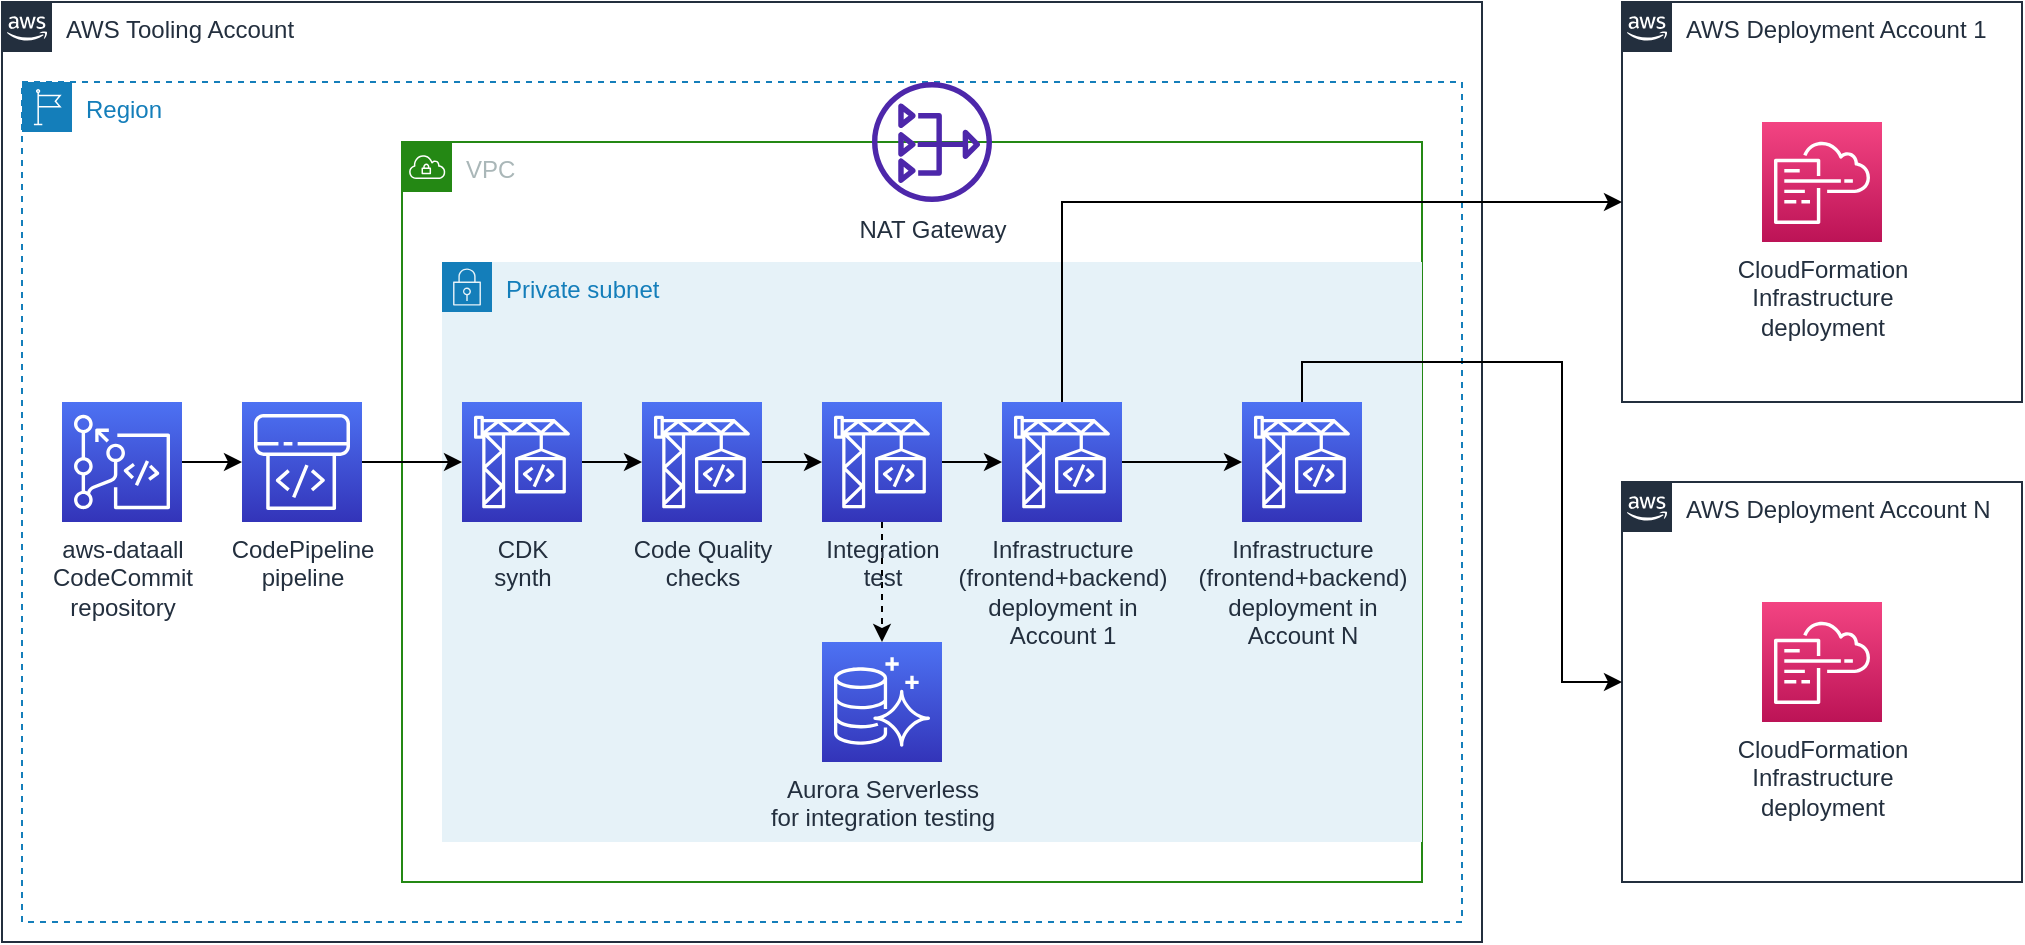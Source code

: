 <mxfile version="17.4.2" type="device"><diagram id="AJTIo2fozy9GoLhGf1_z" name="Page-1"><mxGraphModel dx="2086" dy="796" grid="1" gridSize="10" guides="1" tooltips="1" connect="1" arrows="1" fold="1" page="1" pageScale="1" pageWidth="850" pageHeight="1100" math="0" shadow="0"><root><mxCell id="0"/><mxCell id="1" parent="0"/><mxCell id="UlKpPZ8crBL2f9NdAux1-1" value="AWS Tooling Account" style="points=[[0,0],[0.25,0],[0.5,0],[0.75,0],[1,0],[1,0.25],[1,0.5],[1,0.75],[1,1],[0.75,1],[0.5,1],[0.25,1],[0,1],[0,0.75],[0,0.5],[0,0.25]];outlineConnect=0;gradientColor=none;html=1;whiteSpace=wrap;fontSize=12;fontStyle=0;container=1;pointerEvents=0;collapsible=0;recursiveResize=0;shape=mxgraph.aws4.group;grIcon=mxgraph.aws4.group_aws_cloud_alt;strokeColor=#232F3E;fillColor=none;verticalAlign=top;align=left;spacingLeft=30;fontColor=#232F3E;dashed=0;" parent="1" vertex="1"><mxGeometry x="-190" y="80" width="740" height="470" as="geometry"/></mxCell><mxCell id="UlKpPZ8crBL2f9NdAux1-2" value="Region" style="points=[[0,0],[0.25,0],[0.5,0],[0.75,0],[1,0],[1,0.25],[1,0.5],[1,0.75],[1,1],[0.75,1],[0.5,1],[0.25,1],[0,1],[0,0.75],[0,0.5],[0,0.25]];outlineConnect=0;gradientColor=none;html=1;whiteSpace=wrap;fontSize=12;fontStyle=0;container=1;pointerEvents=0;collapsible=0;recursiveResize=0;shape=mxgraph.aws4.group;grIcon=mxgraph.aws4.group_region;strokeColor=#147EBA;fillColor=none;verticalAlign=top;align=left;spacingLeft=30;fontColor=#147EBA;dashed=1;" parent="UlKpPZ8crBL2f9NdAux1-1" vertex="1"><mxGeometry x="10" y="40" width="720" height="420" as="geometry"/></mxCell><mxCell id="UlKpPZ8crBL2f9NdAux1-3" value="VPC" style="points=[[0,0],[0.25,0],[0.5,0],[0.75,0],[1,0],[1,0.25],[1,0.5],[1,0.75],[1,1],[0.75,1],[0.5,1],[0.25,1],[0,1],[0,0.75],[0,0.5],[0,0.25]];outlineConnect=0;gradientColor=none;html=1;whiteSpace=wrap;fontSize=12;fontStyle=0;container=1;pointerEvents=0;collapsible=0;recursiveResize=0;shape=mxgraph.aws4.group;grIcon=mxgraph.aws4.group_vpc;strokeColor=#248814;fillColor=none;verticalAlign=top;align=left;spacingLeft=30;fontColor=#AAB7B8;dashed=0;" parent="UlKpPZ8crBL2f9NdAux1-2" vertex="1"><mxGeometry x="190" y="30" width="510" height="370" as="geometry"/></mxCell><mxCell id="UlKpPZ8crBL2f9NdAux1-4" value="Private subnet" style="points=[[0,0],[0.25,0],[0.5,0],[0.75,0],[1,0],[1,0.25],[1,0.5],[1,0.75],[1,1],[0.75,1],[0.5,1],[0.25,1],[0,1],[0,0.75],[0,0.5],[0,0.25]];outlineConnect=0;gradientColor=none;html=1;whiteSpace=wrap;fontSize=12;fontStyle=0;container=1;pointerEvents=0;collapsible=0;recursiveResize=0;shape=mxgraph.aws4.group;grIcon=mxgraph.aws4.group_security_group;grStroke=0;strokeColor=#147EBA;fillColor=#E6F2F8;verticalAlign=top;align=left;spacingLeft=30;fontColor=#147EBA;dashed=0;" parent="UlKpPZ8crBL2f9NdAux1-3" vertex="1"><mxGeometry x="20" y="60" width="490" height="290" as="geometry"/></mxCell><mxCell id="34cmh4gOL1RXFF1WakkP-8" style="edgeStyle=orthogonalEdgeStyle;rounded=0;orthogonalLoop=1;jettySize=auto;html=1;entryX=0;entryY=0.5;entryDx=0;entryDy=0;entryPerimeter=0;" edge="1" parent="UlKpPZ8crBL2f9NdAux1-4" source="UlKpPZ8crBL2f9NdAux1-10" target="34cmh4gOL1RXFF1WakkP-3"><mxGeometry relative="1" as="geometry"/></mxCell><mxCell id="UlKpPZ8crBL2f9NdAux1-10" value="CDK&lt;br&gt;synth" style="sketch=0;points=[[0,0,0],[0.25,0,0],[0.5,0,0],[0.75,0,0],[1,0,0],[0,1,0],[0.25,1,0],[0.5,1,0],[0.75,1,0],[1,1,0],[0,0.25,0],[0,0.5,0],[0,0.75,0],[1,0.25,0],[1,0.5,0],[1,0.75,0]];outlineConnect=0;fontColor=#232F3E;gradientColor=#4D72F3;gradientDirection=north;fillColor=#3334B9;strokeColor=#ffffff;dashed=0;verticalLabelPosition=bottom;verticalAlign=top;align=center;html=1;fontSize=12;fontStyle=0;aspect=fixed;shape=mxgraph.aws4.resourceIcon;resIcon=mxgraph.aws4.codebuild;" parent="UlKpPZ8crBL2f9NdAux1-4" vertex="1"><mxGeometry x="10" y="70" width="60" height="60" as="geometry"/></mxCell><mxCell id="34cmh4gOL1RXFF1WakkP-14" style="edgeStyle=orthogonalEdgeStyle;rounded=0;orthogonalLoop=1;jettySize=auto;html=1;" edge="1" parent="UlKpPZ8crBL2f9NdAux1-4" source="34cmh4gOL1RXFF1WakkP-5" target="34cmh4gOL1RXFF1WakkP-13"><mxGeometry relative="1" as="geometry"/></mxCell><mxCell id="34cmh4gOL1RXFF1WakkP-5" value="Infrastructure &lt;br&gt;(frontend+backend)&lt;br&gt;deployment in &lt;br&gt;Account 1" style="sketch=0;points=[[0,0,0],[0.25,0,0],[0.5,0,0],[0.75,0,0],[1,0,0],[0,1,0],[0.25,1,0],[0.5,1,0],[0.75,1,0],[1,1,0],[0,0.25,0],[0,0.5,0],[0,0.75,0],[1,0.25,0],[1,0.5,0],[1,0.75,0]];outlineConnect=0;fontColor=#232F3E;gradientColor=#4D72F3;gradientDirection=north;fillColor=#3334B9;strokeColor=#ffffff;dashed=0;verticalLabelPosition=bottom;verticalAlign=top;align=center;html=1;fontSize=12;fontStyle=0;aspect=fixed;shape=mxgraph.aws4.resourceIcon;resIcon=mxgraph.aws4.codebuild;" vertex="1" parent="UlKpPZ8crBL2f9NdAux1-4"><mxGeometry x="280" y="70" width="60" height="60" as="geometry"/></mxCell><mxCell id="34cmh4gOL1RXFF1WakkP-11" style="edgeStyle=orthogonalEdgeStyle;rounded=0;orthogonalLoop=1;jettySize=auto;html=1;entryX=0;entryY=0.5;entryDx=0;entryDy=0;entryPerimeter=0;" edge="1" parent="UlKpPZ8crBL2f9NdAux1-4" source="34cmh4gOL1RXFF1WakkP-4" target="34cmh4gOL1RXFF1WakkP-5"><mxGeometry relative="1" as="geometry"/></mxCell><mxCell id="34cmh4gOL1RXFF1WakkP-17" value="" style="edgeStyle=orthogonalEdgeStyle;rounded=0;orthogonalLoop=1;jettySize=auto;html=1;dashed=1;" edge="1" parent="UlKpPZ8crBL2f9NdAux1-4" source="34cmh4gOL1RXFF1WakkP-4" target="34cmh4gOL1RXFF1WakkP-16"><mxGeometry relative="1" as="geometry"/></mxCell><mxCell id="34cmh4gOL1RXFF1WakkP-4" value="&lt;div&gt;Integration&lt;/div&gt;&lt;div&gt;test&lt;br&gt;&lt;/div&gt;" style="sketch=0;points=[[0,0,0],[0.25,0,0],[0.5,0,0],[0.75,0,0],[1,0,0],[0,1,0],[0.25,1,0],[0.5,1,0],[0.75,1,0],[1,1,0],[0,0.25,0],[0,0.5,0],[0,0.75,0],[1,0.25,0],[1,0.5,0],[1,0.75,0]];outlineConnect=0;fontColor=#232F3E;gradientColor=#4D72F3;gradientDirection=north;fillColor=#3334B9;strokeColor=#ffffff;dashed=0;verticalLabelPosition=bottom;verticalAlign=top;align=center;html=1;fontSize=12;fontStyle=0;aspect=fixed;shape=mxgraph.aws4.resourceIcon;resIcon=mxgraph.aws4.codebuild;" vertex="1" parent="UlKpPZ8crBL2f9NdAux1-4"><mxGeometry x="190" y="70" width="60" height="60" as="geometry"/></mxCell><mxCell id="34cmh4gOL1RXFF1WakkP-9" style="edgeStyle=orthogonalEdgeStyle;rounded=0;orthogonalLoop=1;jettySize=auto;html=1;entryX=0;entryY=0.5;entryDx=0;entryDy=0;entryPerimeter=0;" edge="1" parent="UlKpPZ8crBL2f9NdAux1-4" source="34cmh4gOL1RXFF1WakkP-3" target="34cmh4gOL1RXFF1WakkP-4"><mxGeometry relative="1" as="geometry"/></mxCell><mxCell id="34cmh4gOL1RXFF1WakkP-3" value="&lt;div&gt;Code Quality&lt;/div&gt;&lt;div&gt;checks&lt;br&gt;&lt;/div&gt;" style="sketch=0;points=[[0,0,0],[0.25,0,0],[0.5,0,0],[0.75,0,0],[1,0,0],[0,1,0],[0.25,1,0],[0.5,1,0],[0.75,1,0],[1,1,0],[0,0.25,0],[0,0.5,0],[0,0.75,0],[1,0.25,0],[1,0.5,0],[1,0.75,0]];outlineConnect=0;fontColor=#232F3E;gradientColor=#4D72F3;gradientDirection=north;fillColor=#3334B9;strokeColor=#ffffff;dashed=0;verticalLabelPosition=bottom;verticalAlign=top;align=center;html=1;fontSize=12;fontStyle=0;aspect=fixed;shape=mxgraph.aws4.resourceIcon;resIcon=mxgraph.aws4.codebuild;" vertex="1" parent="UlKpPZ8crBL2f9NdAux1-4"><mxGeometry x="100" y="70" width="60" height="60" as="geometry"/></mxCell><mxCell id="34cmh4gOL1RXFF1WakkP-13" value="Infrastructure &lt;br&gt;(frontend+backend)&lt;br&gt;deployment in &lt;br&gt;Account N" style="sketch=0;points=[[0,0,0],[0.25,0,0],[0.5,0,0],[0.75,0,0],[1,0,0],[0,1,0],[0.25,1,0],[0.5,1,0],[0.75,1,0],[1,1,0],[0,0.25,0],[0,0.5,0],[0,0.75,0],[1,0.25,0],[1,0.5,0],[1,0.75,0]];outlineConnect=0;fontColor=#232F3E;gradientColor=#4D72F3;gradientDirection=north;fillColor=#3334B9;strokeColor=#ffffff;dashed=0;verticalLabelPosition=bottom;verticalAlign=top;align=center;html=1;fontSize=12;fontStyle=0;aspect=fixed;shape=mxgraph.aws4.resourceIcon;resIcon=mxgraph.aws4.codebuild;" vertex="1" parent="UlKpPZ8crBL2f9NdAux1-4"><mxGeometry x="400" y="70" width="60" height="60" as="geometry"/></mxCell><mxCell id="34cmh4gOL1RXFF1WakkP-16" value="Aurora Serverless&lt;br&gt;for integration testing" style="sketch=0;points=[[0,0,0],[0.25,0,0],[0.5,0,0],[0.75,0,0],[1,0,0],[0,1,0],[0.25,1,0],[0.5,1,0],[0.75,1,0],[1,1,0],[0,0.25,0],[0,0.5,0],[0,0.75,0],[1,0.25,0],[1,0.5,0],[1,0.75,0]];outlineConnect=0;fontColor=#232F3E;gradientColor=#4D72F3;gradientDirection=north;fillColor=#3334B9;strokeColor=#ffffff;dashed=0;verticalLabelPosition=bottom;verticalAlign=top;align=center;html=1;fontSize=12;fontStyle=0;aspect=fixed;shape=mxgraph.aws4.resourceIcon;resIcon=mxgraph.aws4.aurora;" vertex="1" parent="UlKpPZ8crBL2f9NdAux1-4"><mxGeometry x="190" y="190" width="60" height="60" as="geometry"/></mxCell><mxCell id="34cmh4gOL1RXFF1WakkP-19" value="NAT Gateway" style="sketch=0;outlineConnect=0;fontColor=#232F3E;gradientColor=none;fillColor=#4D27AA;strokeColor=none;dashed=0;verticalLabelPosition=bottom;verticalAlign=top;align=center;html=1;fontSize=12;fontStyle=0;aspect=fixed;pointerEvents=1;shape=mxgraph.aws4.nat_gateway;" vertex="1" parent="UlKpPZ8crBL2f9NdAux1-3"><mxGeometry x="235" y="-30" width="60" height="60" as="geometry"/></mxCell><mxCell id="34cmh4gOL1RXFF1WakkP-6" style="edgeStyle=orthogonalEdgeStyle;rounded=0;orthogonalLoop=1;jettySize=auto;html=1;entryX=0;entryY=0.5;entryDx=0;entryDy=0;entryPerimeter=0;" edge="1" parent="UlKpPZ8crBL2f9NdAux1-2" source="UlKpPZ8crBL2f9NdAux1-12" target="UlKpPZ8crBL2f9NdAux1-11"><mxGeometry relative="1" as="geometry"/></mxCell><mxCell id="UlKpPZ8crBL2f9NdAux1-12" value="aws-dataall&lt;br&gt;CodeCommit &lt;br&gt;repository" style="sketch=0;points=[[0,0,0],[0.25,0,0],[0.5,0,0],[0.75,0,0],[1,0,0],[0,1,0],[0.25,1,0],[0.5,1,0],[0.75,1,0],[1,1,0],[0,0.25,0],[0,0.5,0],[0,0.75,0],[1,0.25,0],[1,0.5,0],[1,0.75,0]];outlineConnect=0;fontColor=#232F3E;gradientColor=#4D72F3;gradientDirection=north;fillColor=#3334B9;strokeColor=#ffffff;dashed=0;verticalLabelPosition=bottom;verticalAlign=top;align=center;html=1;fontSize=12;fontStyle=0;aspect=fixed;shape=mxgraph.aws4.resourceIcon;resIcon=mxgraph.aws4.codecommit;" parent="UlKpPZ8crBL2f9NdAux1-2" vertex="1"><mxGeometry x="20" y="160" width="60" height="60" as="geometry"/></mxCell><mxCell id="34cmh4gOL1RXFF1WakkP-7" style="edgeStyle=orthogonalEdgeStyle;rounded=0;orthogonalLoop=1;jettySize=auto;html=1;" edge="1" parent="UlKpPZ8crBL2f9NdAux1-2" source="UlKpPZ8crBL2f9NdAux1-11" target="UlKpPZ8crBL2f9NdAux1-10"><mxGeometry relative="1" as="geometry"/></mxCell><mxCell id="UlKpPZ8crBL2f9NdAux1-11" value="CodePipeline &lt;br&gt;pipeline" style="sketch=0;points=[[0,0,0],[0.25,0,0],[0.5,0,0],[0.75,0,0],[1,0,0],[0,1,0],[0.25,1,0],[0.5,1,0],[0.75,1,0],[1,1,0],[0,0.25,0],[0,0.5,0],[0,0.75,0],[1,0.25,0],[1,0.5,0],[1,0.75,0]];outlineConnect=0;fontColor=#232F3E;gradientColor=#4D72F3;gradientDirection=north;fillColor=#3334B9;strokeColor=#ffffff;dashed=0;verticalLabelPosition=bottom;verticalAlign=top;align=center;html=1;fontSize=12;fontStyle=0;aspect=fixed;shape=mxgraph.aws4.resourceIcon;resIcon=mxgraph.aws4.codepipeline;" parent="UlKpPZ8crBL2f9NdAux1-2" vertex="1"><mxGeometry x="110" y="160" width="60" height="60" as="geometry"/></mxCell><mxCell id="UlKpPZ8crBL2f9NdAux1-9" value="AWS Deployment Account 1" style="points=[[0,0],[0.25,0],[0.5,0],[0.75,0],[1,0],[1,0.25],[1,0.5],[1,0.75],[1,1],[0.75,1],[0.5,1],[0.25,1],[0,1],[0,0.75],[0,0.5],[0,0.25]];outlineConnect=0;gradientColor=none;html=1;whiteSpace=wrap;fontSize=12;fontStyle=0;container=1;pointerEvents=0;collapsible=0;recursiveResize=0;shape=mxgraph.aws4.group;grIcon=mxgraph.aws4.group_aws_cloud_alt;strokeColor=#232F3E;fillColor=none;verticalAlign=top;align=left;spacingLeft=30;fontColor=#232F3E;dashed=0;" parent="1" vertex="1"><mxGeometry x="620" y="80" width="200" height="200" as="geometry"/></mxCell><mxCell id="34cmh4gOL1RXFF1WakkP-20" value="CloudFormation &lt;br&gt;&lt;div&gt;Infrastructure &lt;br&gt;&lt;/div&gt;&lt;div&gt;deployment&lt;/div&gt;" style="sketch=0;points=[[0,0,0],[0.25,0,0],[0.5,0,0],[0.75,0,0],[1,0,0],[0,1,0],[0.25,1,0],[0.5,1,0],[0.75,1,0],[1,1,0],[0,0.25,0],[0,0.5,0],[0,0.75,0],[1,0.25,0],[1,0.5,0],[1,0.75,0]];points=[[0,0,0],[0.25,0,0],[0.5,0,0],[0.75,0,0],[1,0,0],[0,1,0],[0.25,1,0],[0.5,1,0],[0.75,1,0],[1,1,0],[0,0.25,0],[0,0.5,0],[0,0.75,0],[1,0.25,0],[1,0.5,0],[1,0.75,0]];outlineConnect=0;fontColor=#232F3E;gradientColor=#F34482;gradientDirection=north;fillColor=#BC1356;strokeColor=#ffffff;dashed=0;verticalLabelPosition=bottom;verticalAlign=top;align=center;html=1;fontSize=12;fontStyle=0;aspect=fixed;shape=mxgraph.aws4.resourceIcon;resIcon=mxgraph.aws4.cloudformation;" vertex="1" parent="UlKpPZ8crBL2f9NdAux1-9"><mxGeometry x="70" y="60" width="60" height="60" as="geometry"/></mxCell><mxCell id="34cmh4gOL1RXFF1WakkP-18" style="edgeStyle=orthogonalEdgeStyle;rounded=0;orthogonalLoop=1;jettySize=auto;html=1;" edge="1" parent="1" source="34cmh4gOL1RXFF1WakkP-5" target="UlKpPZ8crBL2f9NdAux1-9"><mxGeometry relative="1" as="geometry"><Array as="points"><mxPoint x="340" y="180"/></Array></mxGeometry></mxCell><mxCell id="34cmh4gOL1RXFF1WakkP-21" value="AWS Deployment Account N" style="points=[[0,0],[0.25,0],[0.5,0],[0.75,0],[1,0],[1,0.25],[1,0.5],[1,0.75],[1,1],[0.75,1],[0.5,1],[0.25,1],[0,1],[0,0.75],[0,0.5],[0,0.25]];outlineConnect=0;gradientColor=none;html=1;whiteSpace=wrap;fontSize=12;fontStyle=0;container=1;pointerEvents=0;collapsible=0;recursiveResize=0;shape=mxgraph.aws4.group;grIcon=mxgraph.aws4.group_aws_cloud_alt;strokeColor=#232F3E;fillColor=none;verticalAlign=top;align=left;spacingLeft=30;fontColor=#232F3E;dashed=0;" vertex="1" parent="1"><mxGeometry x="620" y="320" width="200" height="200" as="geometry"/></mxCell><mxCell id="34cmh4gOL1RXFF1WakkP-22" value="CloudFormation &lt;br&gt;&lt;div&gt;Infrastructure &lt;br&gt;&lt;/div&gt;&lt;div&gt;deployment&lt;/div&gt;" style="sketch=0;points=[[0,0,0],[0.25,0,0],[0.5,0,0],[0.75,0,0],[1,0,0],[0,1,0],[0.25,1,0],[0.5,1,0],[0.75,1,0],[1,1,0],[0,0.25,0],[0,0.5,0],[0,0.75,0],[1,0.25,0],[1,0.5,0],[1,0.75,0]];points=[[0,0,0],[0.25,0,0],[0.5,0,0],[0.75,0,0],[1,0,0],[0,1,0],[0.25,1,0],[0.5,1,0],[0.75,1,0],[1,1,0],[0,0.25,0],[0,0.5,0],[0,0.75,0],[1,0.25,0],[1,0.5,0],[1,0.75,0]];outlineConnect=0;fontColor=#232F3E;gradientColor=#F34482;gradientDirection=north;fillColor=#BC1356;strokeColor=#ffffff;dashed=0;verticalLabelPosition=bottom;verticalAlign=top;align=center;html=1;fontSize=12;fontStyle=0;aspect=fixed;shape=mxgraph.aws4.resourceIcon;resIcon=mxgraph.aws4.cloudformation;" vertex="1" parent="34cmh4gOL1RXFF1WakkP-21"><mxGeometry x="70" y="60" width="60" height="60" as="geometry"/></mxCell><mxCell id="34cmh4gOL1RXFF1WakkP-24" style="edgeStyle=orthogonalEdgeStyle;rounded=0;orthogonalLoop=1;jettySize=auto;html=1;exitX=0.5;exitY=0;exitDx=0;exitDy=0;exitPerimeter=0;" edge="1" parent="1" source="34cmh4gOL1RXFF1WakkP-13" target="34cmh4gOL1RXFF1WakkP-21"><mxGeometry relative="1" as="geometry"><Array as="points"><mxPoint x="460" y="260"/><mxPoint x="590" y="260"/><mxPoint x="590" y="420"/></Array></mxGeometry></mxCell></root></mxGraphModel></diagram></mxfile>